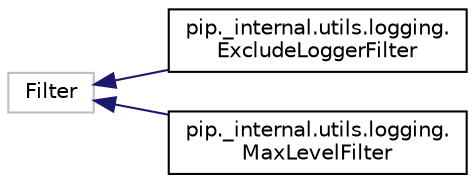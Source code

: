 digraph "Graphical Class Hierarchy"
{
 // LATEX_PDF_SIZE
  edge [fontname="Helvetica",fontsize="10",labelfontname="Helvetica",labelfontsize="10"];
  node [fontname="Helvetica",fontsize="10",shape=record];
  rankdir="LR";
  Node3486 [label="Filter",height=0.2,width=0.4,color="grey75", fillcolor="white", style="filled",tooltip=" "];
  Node3486 -> Node0 [dir="back",color="midnightblue",fontsize="10",style="solid",fontname="Helvetica"];
  Node0 [label="pip._internal.utils.logging.\lExcludeLoggerFilter",height=0.2,width=0.4,color="black", fillcolor="white", style="filled",URL="$classpip_1_1__internal_1_1utils_1_1logging_1_1ExcludeLoggerFilter.html",tooltip=" "];
  Node3486 -> Node3488 [dir="back",color="midnightblue",fontsize="10",style="solid",fontname="Helvetica"];
  Node3488 [label="pip._internal.utils.logging.\lMaxLevelFilter",height=0.2,width=0.4,color="black", fillcolor="white", style="filled",URL="$classpip_1_1__internal_1_1utils_1_1logging_1_1MaxLevelFilter.html",tooltip=" "];
}
